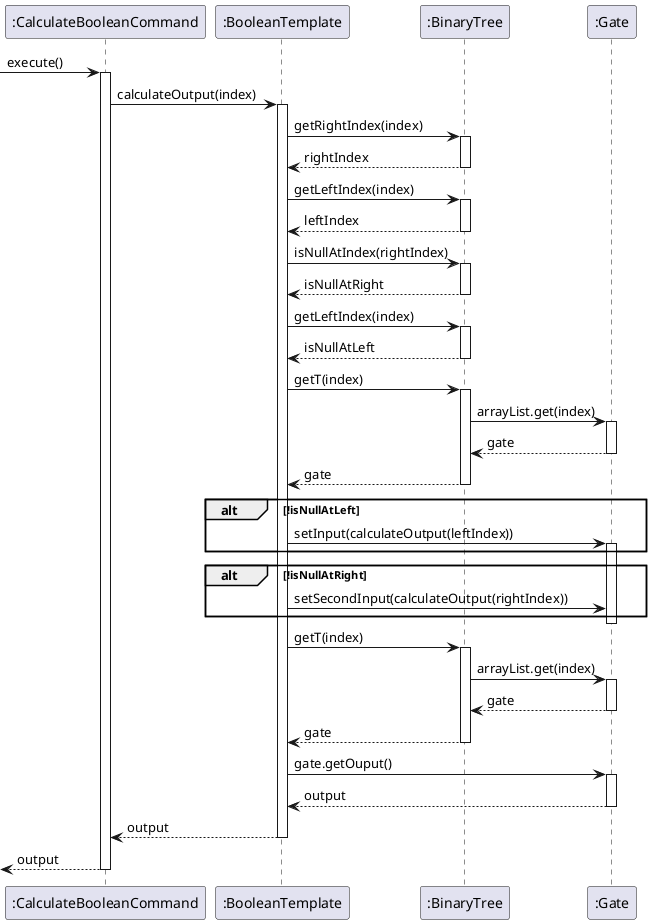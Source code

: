 @startuml
[-> ":CalculateBooleanCommand" : execute()
activate ":CalculateBooleanCommand"

":CalculateBooleanCommand" -> ":BooleanTemplate" : calculateOutput(index)
activate ":BooleanTemplate"

":BooleanTemplate" -> ":BinaryTree" : getRightIndex(index)
activate ":BinaryTree"

":BinaryTree" --> ":BooleanTemplate" : rightIndex
deactivate ":BinaryTree"

":BooleanTemplate" -> ":BinaryTree" : getLeftIndex(index)
activate ":BinaryTree"

":BinaryTree" --> ":BooleanTemplate" : leftIndex
deactivate ":BinaryTree"

":BooleanTemplate" -> ":BinaryTree" : isNullAtIndex(rightIndex)
activate ":BinaryTree"

":BinaryTree" --> ":BooleanTemplate" : isNullAtRight
deactivate ":BinaryTree"

":BooleanTemplate" -> ":BinaryTree" : getLeftIndex(index)
activate ":BinaryTree"

":BinaryTree" --> ":BooleanTemplate" : isNullAtLeft
deactivate ":BinaryTree"

":BooleanTemplate" -> ":BinaryTree": getT(index)
activate ":BinaryTree"

":BinaryTree" -> ":Gate" : arrayList.get(index)
activate ":Gate"

":Gate" --> ":BinaryTree" : gate
deactivate ":Gate"

":BinaryTree" --> ":BooleanTemplate": gate
deactivate ":BinaryTree"

alt !isNullAtLeft

":BooleanTemplate" -> ":Gate": setInput(calculateOutput(leftIndex))
activate ":Gate"

end

alt !isNullAtRight

":BooleanTemplate" -> ":Gate" : setSecondInput(calculateOutput(rightIndex))


end

deactivate ":Gate"
deactivate ":Gate"

":BooleanTemplate" -> ":BinaryTree": getT(index)
activate ":BinaryTree"

":BinaryTree" -> ":Gate": arrayList.get(index)
activate ":Gate"

":Gate" --> ":BinaryTree" : gate
deactivate ":Gate"

":BinaryTree" --> ":BooleanTemplate" : gate
deactivate ":BinaryTree"

":BooleanTemplate" -> ":Gate" : gate.getOuput()
activate ":Gate"

":Gate" --> ":BooleanTemplate": output
deactivate ":Gate"

":BooleanTemplate" --> ":CalculateBooleanCommand": output
deactivate ":BooleanTemplate"

[<-- ":CalculateBooleanCommand": output
deactivate ":CalculateBooleanCommand"
@enduml